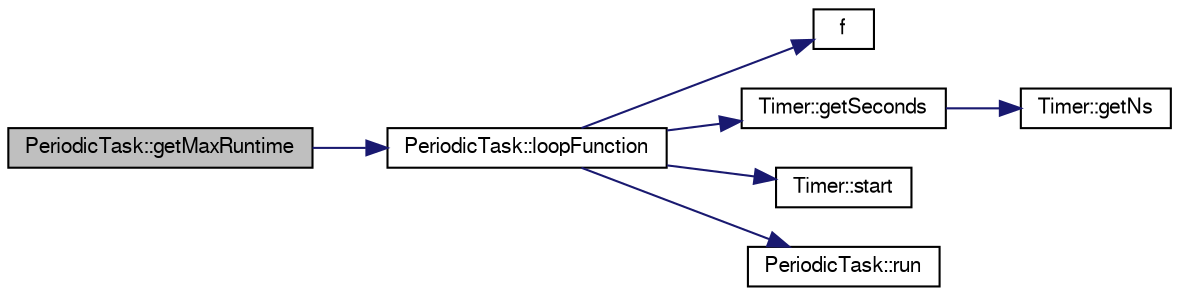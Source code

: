 digraph "PeriodicTask::getMaxRuntime"
{
  edge [fontname="FreeSans",fontsize="10",labelfontname="FreeSans",labelfontsize="10"];
  node [fontname="FreeSans",fontsize="10",shape=record];
  rankdir="LR";
  Node1 [label="PeriodicTask::getMaxRuntime",height=0.2,width=0.4,color="black", fillcolor="grey75", style="filled", fontcolor="black"];
  Node1 -> Node2 [color="midnightblue",fontsize="10",style="solid",fontname="FreeSans"];
  Node2 [label="PeriodicTask::loopFunction",height=0.2,width=0.4,color="black", fillcolor="white", style="filled",URL="$de/d2f/class_periodic_task.html#a749e849501c8369723c1b7822c5a2dc5"];
  Node2 -> Node3 [color="midnightblue",fontsize="10",style="solid",fontname="FreeSans"];
  Node3 [label="f",height=0.2,width=0.4,color="black", fillcolor="white", style="filled",URL="$dc/dd7/test__casadi_8cpp.html#ae20d7fba59865a21504b65cdb44cbfe5"];
  Node2 -> Node4 [color="midnightblue",fontsize="10",style="solid",fontname="FreeSans"];
  Node4 [label="Timer::getSeconds",height=0.2,width=0.4,color="black", fillcolor="white", style="filled",URL="$d8/d08/class_timer.html#aa42cb0519d30540b49a8c73f8ea81470"];
  Node4 -> Node5 [color="midnightblue",fontsize="10",style="solid",fontname="FreeSans"];
  Node5 [label="Timer::getNs",height=0.2,width=0.4,color="black", fillcolor="white", style="filled",URL="$d8/d08/class_timer.html#a737da4ccd6ba451d0c03b6c4fef6e5e9"];
  Node2 -> Node6 [color="midnightblue",fontsize="10",style="solid",fontname="FreeSans"];
  Node6 [label="Timer::start",height=0.2,width=0.4,color="black", fillcolor="white", style="filled",URL="$d8/d08/class_timer.html#a3a8b5272198d029779dc9302a54305a8"];
  Node2 -> Node7 [color="midnightblue",fontsize="10",style="solid",fontname="FreeSans"];
  Node7 [label="PeriodicTask::run",height=0.2,width=0.4,color="black", fillcolor="white", style="filled",URL="$de/d2f/class_periodic_task.html#ae6976f44c995555b6403b38443fb2eb5"];
}
